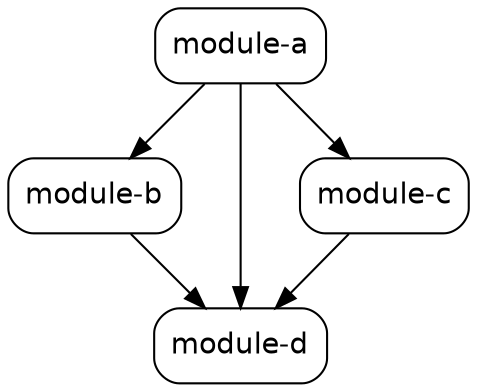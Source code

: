 digraph "condense-test" {
  node [shape="box",style="rounded",fontname="Helvetica",fontsize="14"]
  edge [fontsize="10",fontname="Helvetica"]

  // Node Definitions:
  "com.github.ferstl:module-b:jar:compile"[label=<module-b>]
  "com.github.ferstl:module-d:jar:compile"[label=<module-d>]
  "com.github.ferstl:module-c:jar:compile"[label=<module-c>]
  "com.github.ferstl:module-a:jar:compile"[label=<module-a>]

  // Edge Definitions:
  "com.github.ferstl:module-b:jar:compile" -> "com.github.ferstl:module-d:jar:compile"
  "com.github.ferstl:module-c:jar:compile" -> "com.github.ferstl:module-d:jar:compile"
  "com.github.ferstl:module-a:jar:compile" -> "com.github.ferstl:module-b:jar:compile"
  "com.github.ferstl:module-a:jar:compile" -> "com.github.ferstl:module-c:jar:compile"
  "com.github.ferstl:module-a:jar:compile" -> "com.github.ferstl:module-d:jar:compile"
}